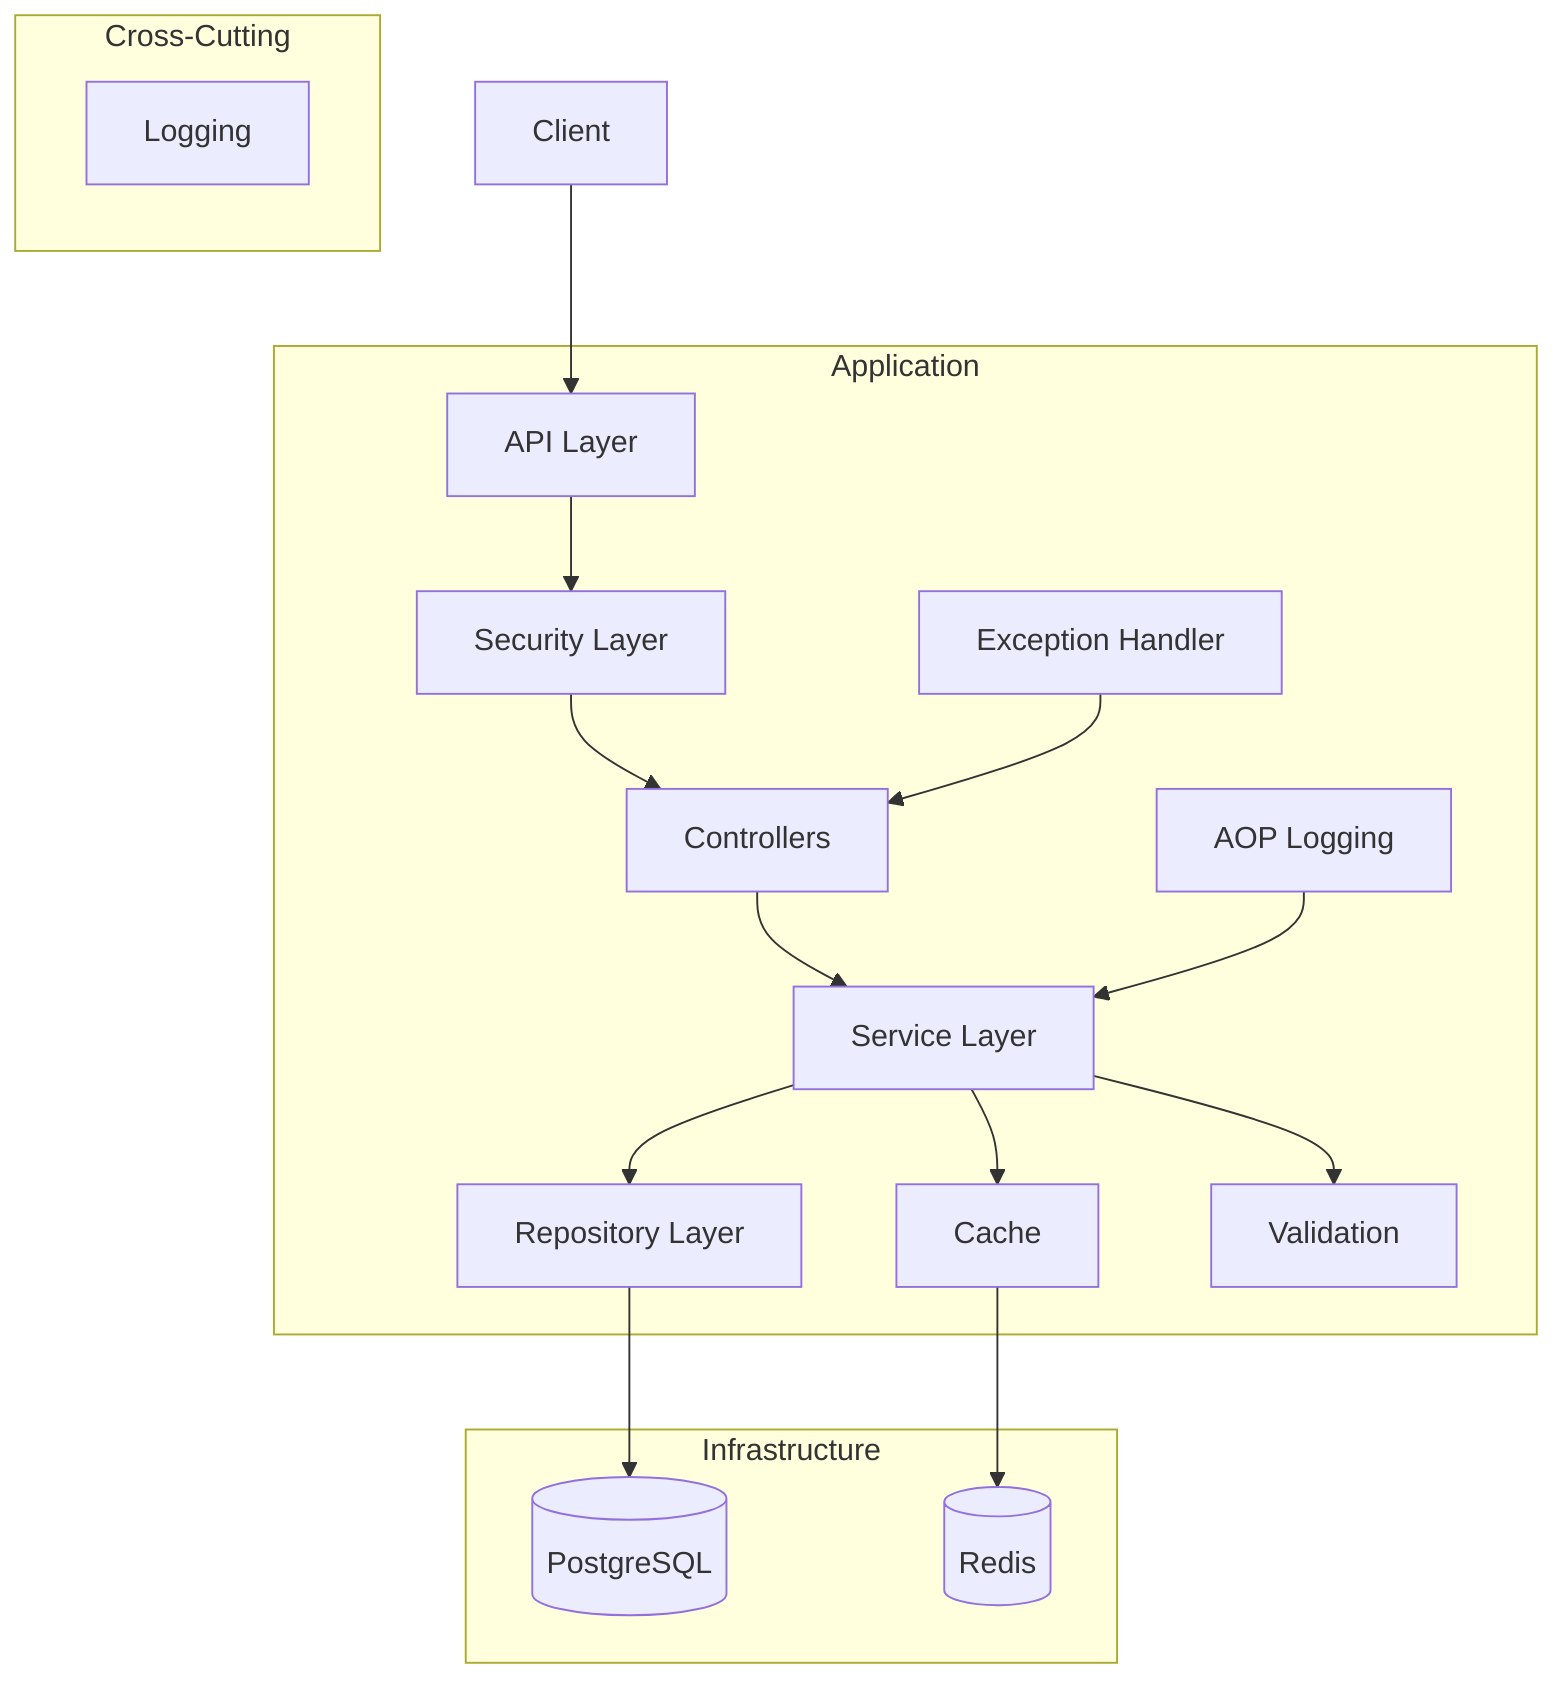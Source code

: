 graph TD
    Client[Client] --> API[API Layer]
    
    subgraph Application
        API --> Security[Security Layer]
        Security --> Controllers[Controllers]
        Controllers --> Services[Service Layer]
        Services --> Repositories[Repository Layer]
        
        Services --> Cache[Cache]
        Services --> Validation[Validation]
        
        AOP[AOP Logging] --> Services
        ExceptionHandler[Exception Handler] --> Controllers
    end
    
    subgraph Infrastructure
        Repositories --> Database[(PostgreSQL)]
        Cache --> Redis[(Redis)]
    end
    
    subgraph Cross-Cutting
        Logging[Logging]
        Security
        ExceptionHandler
        AOP
    end